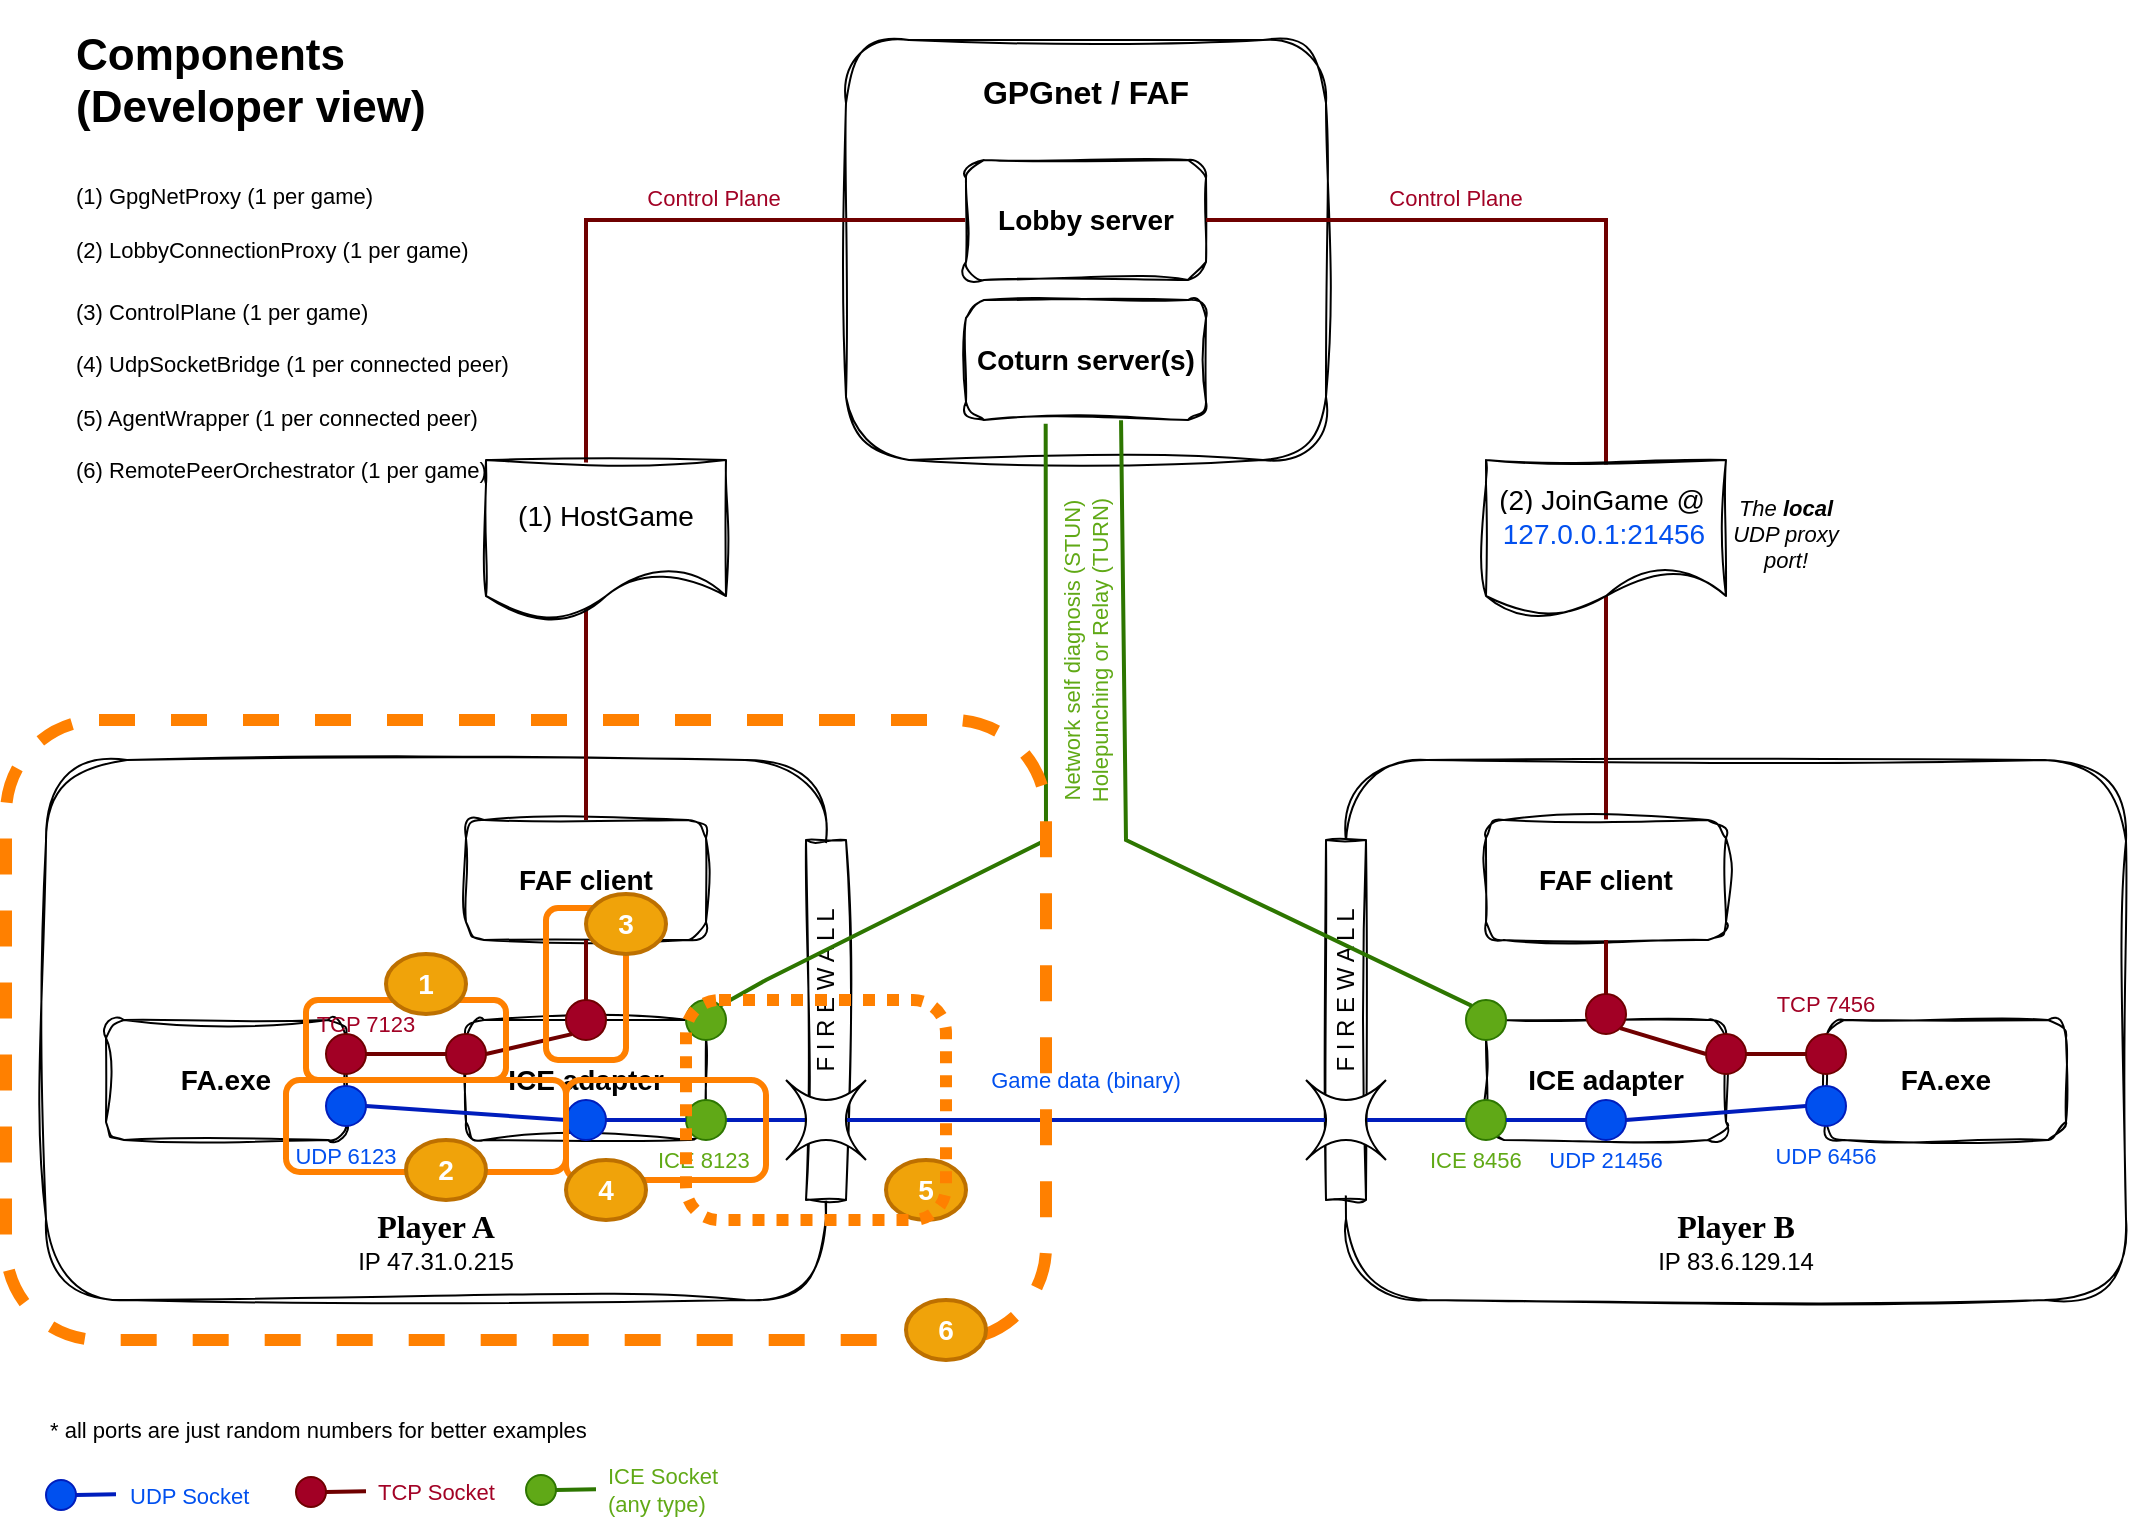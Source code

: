 <mxfile version="21.6.8" type="device">
  <diagram name="Page-1" id="42789a77-a242-8287-6e28-9cd8cfd52e62">
    <mxGraphModel dx="1528" dy="999" grid="1" gridSize="10" guides="1" tooltips="1" connect="1" arrows="1" fold="1" page="1" pageScale="1" pageWidth="1169" pageHeight="827" background="none" math="0" shadow="0">
      <root>
        <mxCell id="0" />
        <mxCell id="1" value="Base" style="" parent="0" />
        <mxCell id="a_HjmpshQ5I1XaltWmcj-38" value="&lt;font style=&quot;border-color: var(--border-color); font-family: Verdana; font-size: 16px;&quot;&gt;&lt;b style=&quot;border-color: var(--border-color);&quot;&gt;Player B&lt;br style=&quot;border-color: var(--border-color);&quot;&gt;&lt;/b&gt;&lt;/font&gt;IP 83.6.129.14" style="rounded=1;whiteSpace=wrap;html=1;glass=0;sketch=1;curveFitting=1;jiggle=2;verticalAlign=bottom;spacingTop=10;spacingBottom=10;" parent="1" vertex="1">
          <mxGeometry x="720" y="420" width="390" height="270" as="geometry" />
        </mxCell>
        <mxCell id="a_HjmpshQ5I1XaltWmcj-5" value="&lt;font style=&quot;border-color: var(--border-color); font-family: Verdana; font-size: 16px;&quot;&gt;&lt;b style=&quot;border-color: var(--border-color);&quot;&gt;Player A&lt;br style=&quot;border-color: var(--border-color);&quot;&gt;&lt;/b&gt;&lt;/font&gt;IP 47.31.0.215" style="rounded=1;whiteSpace=wrap;html=1;glass=0;sketch=1;curveFitting=1;jiggle=2;verticalAlign=bottom;spacingTop=10;spacingBottom=10;" parent="1" vertex="1">
          <mxGeometry x="70" y="420" width="390" height="270" as="geometry" />
        </mxCell>
        <mxCell id="a_HjmpshQ5I1XaltWmcj-4" value="FA.exe" style="rounded=1;whiteSpace=wrap;html=1;fontStyle=1;fontSize=14;sketch=1;curveFitting=1;jiggle=2;" parent="1" vertex="1">
          <mxGeometry x="100" y="550" width="120" height="60" as="geometry" />
        </mxCell>
        <mxCell id="a_HjmpshQ5I1XaltWmcj-18" value="" style="ellipse;whiteSpace=wrap;html=1;fillColor=#0050ef;fontColor=#ffffff;strokeColor=#001DBC;" parent="1" vertex="1">
          <mxGeometry x="210" y="583" width="20" height="20" as="geometry" />
        </mxCell>
        <mxCell id="a_HjmpshQ5I1XaltWmcj-37" value="" style="endArrow=none;startArrow=none;html=1;rounded=0;entryX=0;entryY=0.5;entryDx=0;entryDy=0;exitX=1;exitY=0.5;exitDx=0;exitDy=0;startFill=0;endFill=0;dashed=1;" parent="1" source="a_HjmpshQ5I1XaltWmcj-21" target="a_HjmpshQ5I1XaltWmcj-23" edge="1">
          <mxGeometry width="50" height="50" relative="1" as="geometry">
            <mxPoint x="240" y="603" as="sourcePoint" />
            <mxPoint x="340" y="610" as="targetPoint" />
          </mxGeometry>
        </mxCell>
        <mxCell id="a_HjmpshQ5I1XaltWmcj-43" value="FA.exe" style="rounded=1;whiteSpace=wrap;html=1;fontStyle=1;fontSize=14;sketch=1;curveFitting=1;jiggle=2;" parent="1" vertex="1">
          <mxGeometry x="960" y="550" width="120" height="60" as="geometry" />
        </mxCell>
        <mxCell id="a_HjmpshQ5I1XaltWmcj-46" value="" style="ellipse;whiteSpace=wrap;html=1;fillColor=#0050ef;fontColor=#ffffff;strokeColor=#001DBC;" parent="1" vertex="1">
          <mxGeometry x="950" y="583" width="20" height="20" as="geometry" />
        </mxCell>
        <mxCell id="a_HjmpshQ5I1XaltWmcj-61" value="" style="endArrow=none;startArrow=none;html=1;rounded=0;entryX=1;entryY=0.5;entryDx=0;entryDy=0;exitX=0;exitY=0.5;exitDx=0;exitDy=0;startFill=0;endFill=0;dashed=1;" parent="1" source="a_HjmpshQ5I1XaltWmcj-51" target="a_HjmpshQ5I1XaltWmcj-50" edge="1">
          <mxGeometry width="50" height="50" relative="1" as="geometry">
            <mxPoint x="870" y="610" as="sourcePoint" />
            <mxPoint x="960" y="603" as="targetPoint" />
          </mxGeometry>
        </mxCell>
        <mxCell id="o2nPI85ZSGAs_6RoOBJv-18" value="UDP 6123" style="text;html=1;strokeColor=none;fillColor=none;align=center;verticalAlign=middle;whiteSpace=wrap;rounded=0;fontSize=11;fontFamily=Helvetica;fontColor=#0250ef;" parent="1" vertex="1">
          <mxGeometry x="190" y="603" width="60" height="30" as="geometry" />
        </mxCell>
        <mxCell id="o2nPI85ZSGAs_6RoOBJv-19" value="UDP 6456" style="text;html=1;strokeColor=none;fillColor=none;align=center;verticalAlign=middle;whiteSpace=wrap;rounded=0;fontSize=11;fontFamily=Helvetica;fontColor=#0250ef;" parent="1" vertex="1">
          <mxGeometry x="930" y="603" width="60" height="30" as="geometry" />
        </mxCell>
        <mxCell id="o2nPI85ZSGAs_6RoOBJv-22" value="* all ports are just random numbers for better examples" style="text;html=1;strokeColor=none;fillColor=none;align=left;verticalAlign=middle;whiteSpace=wrap;rounded=0;fontSize=11;fontFamily=Helvetica;fontColor=default;" parent="1" vertex="1">
          <mxGeometry x="70" y="740" width="280" height="30" as="geometry" />
        </mxCell>
        <mxCell id="o2nPI85ZSGAs_6RoOBJv-38" value="UDP Socket" style="text;html=1;strokeColor=none;fillColor=none;align=left;verticalAlign=middle;whiteSpace=wrap;rounded=0;fontSize=11;fontFamily=Helvetica;fontColor=#0050EF;" parent="1" vertex="1">
          <mxGeometry x="110" y="772.5" width="70" height="30" as="geometry" />
        </mxCell>
        <mxCell id="o2nPI85ZSGAs_6RoOBJv-41" value="" style="endArrow=none;startArrow=none;html=1;rounded=0;startFill=0;endFill=0;exitX=1;exitY=0.5;exitDx=0;exitDy=0;fillColor=#0050ef;strokeColor=#001DBC;strokeWidth=2;" parent="1" edge="1">
          <mxGeometry width="50" height="50" relative="1" as="geometry">
            <mxPoint x="85" y="787.48" as="sourcePoint" />
            <mxPoint x="105" y="787.16" as="targetPoint" />
          </mxGeometry>
        </mxCell>
        <mxCell id="o2nPI85ZSGAs_6RoOBJv-37" value="" style="ellipse;whiteSpace=wrap;html=1;fillColor=#0050ef;fontColor=#ffffff;strokeColor=#001DBC;" parent="1" vertex="1">
          <mxGeometry x="70" y="780" width="15" height="15" as="geometry" />
        </mxCell>
        <mxCell id="o2nPI85ZSGAs_6RoOBJv-45" value="ICE Socket (any type)" style="text;html=1;strokeColor=none;fillColor=none;align=left;verticalAlign=middle;whiteSpace=wrap;rounded=0;fontSize=11;fontFamily=Helvetica;fontColor=#60a916;" parent="1" vertex="1">
          <mxGeometry x="349" y="770" width="66" height="30" as="geometry" />
        </mxCell>
        <mxCell id="o2nPI85ZSGAs_6RoOBJv-46" value="" style="endArrow=none;startArrow=none;html=1;rounded=0;startFill=0;endFill=0;exitX=1;exitY=0.5;exitDx=0;exitDy=0;fillColor=#60a917;strokeColor=#2D7600;strokeWidth=2;" parent="1" edge="1">
          <mxGeometry width="50" height="50" relative="1" as="geometry">
            <mxPoint x="325" y="784.98" as="sourcePoint" />
            <mxPoint x="345" y="784.66" as="targetPoint" />
          </mxGeometry>
        </mxCell>
        <mxCell id="o2nPI85ZSGAs_6RoOBJv-47" value="" style="ellipse;whiteSpace=wrap;html=1;fillColor=#60a917;fontColor=#ffffff;strokeColor=#2D7600;" parent="1" vertex="1">
          <mxGeometry x="310" y="777.5" width="15" height="15" as="geometry" />
        </mxCell>
        <mxCell id="o2nPI85ZSGAs_6RoOBJv-48" value="Game data (binary)" style="text;html=1;strokeColor=none;fillColor=none;align=center;verticalAlign=middle;whiteSpace=wrap;rounded=0;fontSize=11;fontFamily=Helvetica;fontColor=#0050EF;" parent="1" vertex="1">
          <mxGeometry x="460" y="565" width="260" height="30" as="geometry" />
        </mxCell>
        <mxCell id="o2nPI85ZSGAs_6RoOBJv-49" value="TCP 7123" style="text;html=1;strokeColor=none;fillColor=none;align=center;verticalAlign=middle;whiteSpace=wrap;rounded=0;fontSize=11;fontFamily=Helvetica;fontColor=#a20225;" parent="1" vertex="1">
          <mxGeometry x="200" y="537" width="60" height="30" as="geometry" />
        </mxCell>
        <mxCell id="o2nPI85ZSGAs_6RoOBJv-1" value="LAN play" style="locked=1;" parent="0" visible="0" />
        <mxCell id="o2nPI85ZSGAs_6RoOBJv-2" value="" style="endArrow=none;startArrow=none;html=1;rounded=0;startFill=0;endFill=0;exitX=1;exitY=0.5;exitDx=0;exitDy=0;entryX=0;entryY=0.5;entryDx=0;entryDy=0;fillColor=#0050ef;strokeColor=#001DBC;strokeWidth=2;" parent="o2nPI85ZSGAs_6RoOBJv-1" source="a_HjmpshQ5I1XaltWmcj-18" target="a_HjmpshQ5I1XaltWmcj-46" edge="1">
          <mxGeometry width="50" height="50" relative="1" as="geometry">
            <mxPoint x="600" y="400" as="sourcePoint" />
            <mxPoint x="650" y="350" as="targetPoint" />
          </mxGeometry>
        </mxCell>
        <mxCell id="o2nPI85ZSGAs_6RoOBJv-3" value="&lt;h1&gt;Playing in LAN&lt;/h1&gt;&lt;p style=&quot;font-size: 14px;&quot;&gt;&lt;font style=&quot;font-size: 14px;&quot;&gt;Each game communicates with every other game via UDP.&amp;nbsp;&lt;/font&gt;&lt;/p&gt;&lt;p style=&quot;font-size: 14px;&quot;&gt;&lt;font style=&quot;font-size: 14px;&quot;&gt;In LAN the host broadcasts the game and other people can see it.&amp;nbsp;&lt;/font&gt;&lt;/p&gt;&lt;p style=&quot;font-size: 14px;&quot;&gt;&lt;font style=&quot;font-size: 14px;&quot;&gt;(Over internet you&#39;d need to forward the UDP and enter the hosts IP-address to join.)&lt;/font&gt;&lt;/p&gt;" style="text;html=1;strokeColor=none;fillColor=none;spacing=5;spacingTop=-20;whiteSpace=wrap;overflow=hidden;rounded=0;fontSize=11;fontFamily=Helvetica;fontColor=default;" parent="o2nPI85ZSGAs_6RoOBJv-1" vertex="1">
          <mxGeometry x="80" y="50" width="230" height="225" as="geometry" />
        </mxCell>
        <mxCell id="a_HjmpshQ5I1XaltWmcj-63" value="BaseGPGnet" style="locked=1;" parent="0" />
        <mxCell id="a_HjmpshQ5I1XaltWmcj-6" value="GPGnet / FAF" style="rounded=1;whiteSpace=wrap;html=1;glass=0;sketch=1;curveFitting=1;jiggle=2;verticalAlign=top;spacingTop=10;spacingBottom=10;fontStyle=1;fontSize=16;" parent="a_HjmpshQ5I1XaltWmcj-63" vertex="1">
          <mxGeometry x="470" y="60" width="240" height="210" as="geometry" />
        </mxCell>
        <mxCell id="a_HjmpshQ5I1XaltWmcj-2" value="FAF client" style="rounded=1;whiteSpace=wrap;html=1;fontStyle=1;fontSize=14;sketch=1;curveFitting=1;jiggle=2;" parent="a_HjmpshQ5I1XaltWmcj-63" vertex="1">
          <mxGeometry x="280" y="450" width="120" height="60" as="geometry" />
        </mxCell>
        <mxCell id="a_HjmpshQ5I1XaltWmcj-34" value="" style="endArrow=none;startArrow=none;html=1;rounded=0;exitX=0.5;exitY=0;exitDx=0;exitDy=0;entryX=0;entryY=0.5;entryDx=0;entryDy=0;startFill=0;endFill=0;fillColor=#a20025;strokeColor=#6F0000;strokeWidth=2;" parent="a_HjmpshQ5I1XaltWmcj-63" source="a_HjmpshQ5I1XaltWmcj-2" target="a_HjmpshQ5I1XaltWmcj-27" edge="1">
          <mxGeometry width="50" height="50" relative="1" as="geometry">
            <mxPoint x="420" y="560" as="sourcePoint" />
            <mxPoint x="539" y="240" as="targetPoint" />
            <Array as="points">
              <mxPoint x="340" y="150" />
            </Array>
          </mxGeometry>
        </mxCell>
        <mxCell id="a_HjmpshQ5I1XaltWmcj-27" value="Lobby server" style="rounded=1;whiteSpace=wrap;html=1;fontStyle=1;fontSize=14;sketch=1;curveFitting=1;jiggle=2;" parent="a_HjmpshQ5I1XaltWmcj-63" vertex="1">
          <mxGeometry x="530" y="120" width="120" height="60" as="geometry" />
        </mxCell>
        <mxCell id="a_HjmpshQ5I1XaltWmcj-53" value="" style="endArrow=none;startArrow=none;html=1;rounded=0;exitX=0.5;exitY=0;exitDx=0;exitDy=0;entryX=1;entryY=0.5;entryDx=0;entryDy=0;startFill=0;endFill=0;fillColor=#a20025;strokeColor=#6F0000;strokeWidth=2;" parent="a_HjmpshQ5I1XaltWmcj-63" source="a_HjmpshQ5I1XaltWmcj-41" target="a_HjmpshQ5I1XaltWmcj-27" edge="1">
          <mxGeometry width="50" height="50" relative="1" as="geometry">
            <mxPoint x="350" y="460" as="sourcePoint" />
            <mxPoint x="540" y="160" as="targetPoint" />
            <Array as="points">
              <mxPoint x="850" y="150" />
            </Array>
          </mxGeometry>
        </mxCell>
        <mxCell id="a_HjmpshQ5I1XaltWmcj-17" value="" style="ellipse;whiteSpace=wrap;html=1;fillColor=#a20025;strokeColor=#6F0000;fontColor=#ffffff;" parent="a_HjmpshQ5I1XaltWmcj-63" vertex="1">
          <mxGeometry x="210" y="557" width="20" height="20" as="geometry" />
        </mxCell>
        <mxCell id="a_HjmpshQ5I1XaltWmcj-44" value="" style="ellipse;whiteSpace=wrap;html=1;fillColor=#a20025;strokeColor=#6F0000;fontColor=#ffffff;" parent="a_HjmpshQ5I1XaltWmcj-63" vertex="1">
          <mxGeometry x="950" y="557" width="20" height="20" as="geometry" />
        </mxCell>
        <mxCell id="a_HjmpshQ5I1XaltWmcj-41" value="FAF client" style="rounded=1;whiteSpace=wrap;html=1;fontStyle=1;fontSize=14;sketch=1;curveFitting=1;jiggle=2;" parent="a_HjmpshQ5I1XaltWmcj-63" vertex="1">
          <mxGeometry x="790" y="450" width="120" height="60" as="geometry" />
        </mxCell>
        <mxCell id="o2nPI85ZSGAs_6RoOBJv-20" value="Control Plane" style="text;html=1;strokeColor=none;fillColor=none;align=center;verticalAlign=middle;whiteSpace=wrap;rounded=0;fontSize=11;fontFamily=Helvetica;fontColor=#a20225;" parent="a_HjmpshQ5I1XaltWmcj-63" vertex="1">
          <mxGeometry x="740" y="124" width="70" height="30" as="geometry" />
        </mxCell>
        <mxCell id="o2nPI85ZSGAs_6RoOBJv-21" value="TCP 7456" style="text;html=1;strokeColor=none;fillColor=none;align=center;verticalAlign=middle;whiteSpace=wrap;rounded=0;fontSize=11;fontFamily=Helvetica;fontColor=#a20225;" parent="a_HjmpshQ5I1XaltWmcj-63" vertex="1">
          <mxGeometry x="930" y="527" width="60" height="30" as="geometry" />
        </mxCell>
        <mxCell id="o2nPI85ZSGAs_6RoOBJv-42" value="TCP Socket" style="text;html=1;strokeColor=none;fillColor=none;align=left;verticalAlign=middle;whiteSpace=wrap;rounded=0;fontSize=11;fontFamily=Helvetica;fontColor=#a20225;" parent="a_HjmpshQ5I1XaltWmcj-63" vertex="1">
          <mxGeometry x="234" y="771" width="66" height="30" as="geometry" />
        </mxCell>
        <mxCell id="o2nPI85ZSGAs_6RoOBJv-43" value="" style="endArrow=none;startArrow=none;html=1;rounded=0;startFill=0;endFill=0;exitX=1;exitY=0.5;exitDx=0;exitDy=0;fillColor=#a20025;strokeColor=#6F0000;strokeWidth=2;" parent="a_HjmpshQ5I1XaltWmcj-63" edge="1">
          <mxGeometry width="50" height="50" relative="1" as="geometry">
            <mxPoint x="210" y="785.98" as="sourcePoint" />
            <mxPoint x="230" y="785.66" as="targetPoint" />
          </mxGeometry>
        </mxCell>
        <mxCell id="o2nPI85ZSGAs_6RoOBJv-44" value="" style="ellipse;whiteSpace=wrap;html=1;fillColor=#a20025;fontColor=#ffffff;strokeColor=#6F0000;" parent="a_HjmpshQ5I1XaltWmcj-63" vertex="1">
          <mxGeometry x="195" y="778.5" width="15" height="15" as="geometry" />
        </mxCell>
        <mxCell id="o2nPI85ZSGAs_6RoOBJv-53" value="Control Plane" style="text;html=1;strokeColor=none;fillColor=none;align=center;verticalAlign=middle;whiteSpace=wrap;rounded=0;fontSize=11;fontFamily=Helvetica;fontColor=#a20225;" parent="a_HjmpshQ5I1XaltWmcj-63" vertex="1">
          <mxGeometry x="369" y="124" width="70" height="30" as="geometry" />
        </mxCell>
        <mxCell id="o2nPI85ZSGAs_6RoOBJv-4" value="GPGnet Play" style="locked=1;" parent="0" visible="0" />
        <mxCell id="o2nPI85ZSGAs_6RoOBJv-5" value="&lt;h1&gt;GPGnet if there weren&#39;t firewalls&lt;/h1&gt;&lt;p style=&quot;font-size: 14px;&quot;&gt;The FAF clients exchange their opened games with the lobby server.&amp;nbsp;&lt;/p&gt;&lt;p style=&quot;font-size: 14px;&quot;&gt;The lobby server than hands out information, where to join and - for matchmaker games - who has to open a game as host.&lt;/p&gt;" style="text;html=1;strokeColor=none;fillColor=none;spacing=5;spacingTop=-20;whiteSpace=wrap;overflow=hidden;rounded=0;fontSize=11;fontFamily=Helvetica;fontColor=default;" parent="o2nPI85ZSGAs_6RoOBJv-4" vertex="1">
          <mxGeometry x="80" y="50" width="230" height="225" as="geometry" />
        </mxCell>
        <mxCell id="o2nPI85ZSGAs_6RoOBJv-7" value="" style="endArrow=none;startArrow=none;html=1;rounded=0;startFill=0;endFill=0;exitX=1;exitY=0.5;exitDx=0;exitDy=0;entryX=0;entryY=0.5;entryDx=0;entryDy=0;fillColor=#0050ef;strokeColor=#001DBC;strokeWidth=2;" parent="o2nPI85ZSGAs_6RoOBJv-4" source="a_HjmpshQ5I1XaltWmcj-18" target="a_HjmpshQ5I1XaltWmcj-46" edge="1">
          <mxGeometry width="50" height="50" relative="1" as="geometry">
            <mxPoint x="250" y="613" as="sourcePoint" />
            <mxPoint x="970" y="613" as="targetPoint" />
          </mxGeometry>
        </mxCell>
        <mxCell id="o2nPI85ZSGAs_6RoOBJv-10" value="" style="endArrow=none;html=1;rounded=0;labelBackgroundColor=default;strokeColor=#6F0000;fontFamily=Helvetica;fontSize=11;fontColor=default;shape=connector;entryX=0.5;entryY=1;entryDx=0;entryDy=0;exitX=1;exitY=0;exitDx=0;exitDy=0;fillColor=#a20025;strokeWidth=2;" parent="o2nPI85ZSGAs_6RoOBJv-4" source="a_HjmpshQ5I1XaltWmcj-17" target="a_HjmpshQ5I1XaltWmcj-2" edge="1">
          <mxGeometry width="50" height="50" relative="1" as="geometry">
            <mxPoint x="580" y="410" as="sourcePoint" />
            <mxPoint x="630" y="360" as="targetPoint" />
          </mxGeometry>
        </mxCell>
        <mxCell id="o2nPI85ZSGAs_6RoOBJv-11" value="" style="endArrow=none;html=1;rounded=0;labelBackgroundColor=default;strokeColor=#6F0000;fontFamily=Helvetica;fontSize=11;fontColor=default;shape=connector;exitX=0;exitY=0;exitDx=0;exitDy=0;fillColor=#a20025;strokeWidth=2;entryX=0.5;entryY=1;entryDx=0;entryDy=0;" parent="o2nPI85ZSGAs_6RoOBJv-4" source="a_HjmpshQ5I1XaltWmcj-44" target="a_HjmpshQ5I1XaltWmcj-41" edge="1">
          <mxGeometry width="50" height="50" relative="1" as="geometry">
            <mxPoint x="237" y="570" as="sourcePoint" />
            <mxPoint x="350" y="520" as="targetPoint" />
          </mxGeometry>
        </mxCell>
        <mxCell id="o2nPI85ZSGAs_6RoOBJv-13" value="(1) HostGame" style="shape=document;whiteSpace=wrap;html=1;boundedLbl=1;fontFamily=Helvetica;fontSize=14;fontColor=default;sketch=1;curveFitting=1;jiggle=2;" parent="o2nPI85ZSGAs_6RoOBJv-4" vertex="1">
          <mxGeometry x="290" y="270" width="120" height="80" as="geometry" />
        </mxCell>
        <mxCell id="o2nPI85ZSGAs_6RoOBJv-14" value="(2) JoinGame @&lt;br&gt;&amp;nbsp;&amp;nbsp;" style="shape=document;whiteSpace=wrap;html=1;boundedLbl=1;fontFamily=Helvetica;fontSize=14;fontColor=default;sketch=1;curveFitting=1;jiggle=2;" parent="o2nPI85ZSGAs_6RoOBJv-4" vertex="1">
          <mxGeometry x="790" y="270" width="120" height="80" as="geometry" />
        </mxCell>
        <mxCell id="o2nPI85ZSGAs_6RoOBJv-61" value="47.31.0.215:6123" style="text;html=1;align=center;verticalAlign=middle;whiteSpace=wrap;rounded=0;fontSize=14;fontFamily=Helvetica;fillColor=#FFFFFF;fontColor=#0250ef;strokeColor=none;spacing=0;" parent="o2nPI85ZSGAs_6RoOBJv-4" vertex="1">
          <mxGeometry x="799" y="300" width="102" height="20" as="geometry" />
        </mxCell>
        <mxCell id="o2nPI85ZSGAs_6RoOBJv-63" value="The &lt;b&gt;remote&lt;/b&gt;&lt;br&gt;UDP port!" style="text;html=1;strokeColor=none;fillColor=none;align=center;verticalAlign=middle;whiteSpace=wrap;rounded=0;fontSize=11;fontFamily=Helvetica;fontColor=default;fontStyle=2" parent="o2nPI85ZSGAs_6RoOBJv-4" vertex="1">
          <mxGeometry x="910" y="295" width="70" height="30" as="geometry" />
        </mxCell>
        <mxCell id="a_HjmpshQ5I1XaltWmcj-64" value="Firewall" style="locked=1;" parent="0" />
        <mxCell id="a_HjmpshQ5I1XaltWmcj-39" value="F I R E W A L L" style="rounded=0;whiteSpace=wrap;html=1;sketch=1;curveFitting=1;jiggle=2;rotation=-90;spacingLeft=30;" parent="a_HjmpshQ5I1XaltWmcj-64" vertex="1">
          <mxGeometry x="630" y="540" width="180" height="20" as="geometry" />
        </mxCell>
        <mxCell id="a_HjmpshQ5I1XaltWmcj-22" value="F I R E W A L L" style="rounded=0;whiteSpace=wrap;html=1;sketch=1;curveFitting=1;jiggle=2;rotation=-90;spacingLeft=30;" parent="a_HjmpshQ5I1XaltWmcj-64" vertex="1">
          <mxGeometry x="370" y="540" width="180" height="20" as="geometry" />
        </mxCell>
        <mxCell id="o2nPI85ZSGAs_6RoOBJv-25" value="Firewall-Breakage" style="locked=1;" parent="0" visible="0" />
        <mxCell id="o2nPI85ZSGAs_6RoOBJv-26" value="" style="verticalLabelPosition=bottom;verticalAlign=top;html=1;shape=mxgraph.basic.flash;fontFamily=Helvetica;fontSize=11;fillColor=#ffcd28;strokeColor=#d79b00;gradientColor=#ffa500;" parent="o2nPI85ZSGAs_6RoOBJv-25" vertex="1">
          <mxGeometry x="560" y="530" width="80" height="130" as="geometry" />
        </mxCell>
        <mxCell id="o2nPI85ZSGAs_6RoOBJv-27" value="&lt;div style=&quot;text-align: left; font-size: 14px;&quot;&gt;&lt;span style=&quot;background-color: initial; font-size: 14px;&quot;&gt;Firewalls, Routers, ISPs break things, e.g. due to:&lt;/span&gt;&lt;/div&gt;&lt;div style=&quot;text-align: left; font-size: 14px;&quot;&gt;&lt;span style=&quot;background-color: initial; font-size: 14px;&quot;&gt;* IP-address masking&lt;/span&gt;&lt;/div&gt;&lt;div style=&quot;text-align: left; font-size: 14px;&quot;&gt;&lt;span style=&quot;background-color: initial; font-size: 14px;&quot;&gt;* ISP level NAT-ing (multiple users with same IP), killing manual port forwarding&lt;/span&gt;&lt;/div&gt;&lt;div style=&quot;text-align: left; font-size: 14px;&quot;&gt;&lt;span style=&quot;background-color: initial; font-size: 14px;&quot;&gt;* Port forwarding forbidden&lt;/span&gt;&lt;/div&gt;" style="text;html=1;strokeColor=#b85450;fillColor=#f8cecc;align=center;verticalAlign=middle;whiteSpace=wrap;rounded=0;fontSize=14;fontFamily=Helvetica;gradientColor=#ea6b66;spacingTop=2;spacingBottom=2;spacingLeft=6;spacing=2;fontStyle=0" parent="o2nPI85ZSGAs_6RoOBJv-25" vertex="1">
          <mxGeometry x="490" y="380" width="210" height="125" as="geometry" />
        </mxCell>
        <mxCell id="a_HjmpshQ5I1XaltWmcj-65" value="Base ICE" style="" parent="0" />
        <mxCell id="a_HjmpshQ5I1XaltWmcj-42" value="ICE adapter" style="rounded=1;whiteSpace=wrap;html=1;fontStyle=1;fontSize=14;sketch=1;curveFitting=1;jiggle=2;" parent="a_HjmpshQ5I1XaltWmcj-65" vertex="1">
          <mxGeometry x="790" y="550" width="120" height="60" as="geometry" />
        </mxCell>
        <mxCell id="a_HjmpshQ5I1XaltWmcj-3" value="ICE adapter" style="rounded=1;whiteSpace=wrap;html=1;fontStyle=1;fontSize=14;sketch=1;curveFitting=1;jiggle=2;" parent="a_HjmpshQ5I1XaltWmcj-65" vertex="1">
          <mxGeometry x="280" y="550" width="120" height="60" as="geometry" />
        </mxCell>
        <mxCell id="a_HjmpshQ5I1XaltWmcj-28" value="Coturn server(s)" style="rounded=1;whiteSpace=wrap;html=1;fontStyle=1;fontSize=14;sketch=1;curveFitting=1;jiggle=2;" parent="a_HjmpshQ5I1XaltWmcj-65" vertex="1">
          <mxGeometry x="530" y="190" width="120" height="60" as="geometry" />
        </mxCell>
        <mxCell id="a_HjmpshQ5I1XaltWmcj-54" value="" style="endArrow=none;startArrow=none;html=1;rounded=0;exitX=0;exitY=0;exitDx=0;exitDy=0;entryX=0.646;entryY=1.002;entryDx=0;entryDy=0;startFill=0;endFill=0;entryPerimeter=0;fillColor=#60a917;strokeColor=#2D7600;strokeWidth=2;" parent="a_HjmpshQ5I1XaltWmcj-65" source="a_HjmpshQ5I1XaltWmcj-49" target="a_HjmpshQ5I1XaltWmcj-28" edge="1">
          <mxGeometry width="50" height="50" relative="1" as="geometry">
            <mxPoint x="740" y="540" as="sourcePoint" />
            <mxPoint x="860" y="219" as="targetPoint" />
            <Array as="points">
              <mxPoint x="610" y="460" />
            </Array>
          </mxGeometry>
        </mxCell>
        <mxCell id="a_HjmpshQ5I1XaltWmcj-33" value="" style="endArrow=none;startArrow=none;html=1;rounded=0;exitX=1;exitY=0;exitDx=0;exitDy=0;entryX=0.332;entryY=1.031;entryDx=0;entryDy=0;entryPerimeter=0;startFill=0;endFill=0;fillColor=#60a917;strokeColor=#2D7600;strokeWidth=2;" parent="a_HjmpshQ5I1XaltWmcj-65" source="a_HjmpshQ5I1XaltWmcj-26" target="a_HjmpshQ5I1XaltWmcj-28" edge="1">
          <mxGeometry width="50" height="50" relative="1" as="geometry">
            <mxPoint x="460" y="470" as="sourcePoint" />
            <mxPoint x="510" y="420" as="targetPoint" />
            <Array as="points">
              <mxPoint x="430" y="530" />
              <mxPoint x="570" y="460" />
            </Array>
          </mxGeometry>
        </mxCell>
        <mxCell id="a_HjmpshQ5I1XaltWmcj-62" value="" style="endArrow=none;startArrow=none;html=1;rounded=0;entryX=1;entryY=0.5;entryDx=0;entryDy=0;exitX=0;exitY=0.5;exitDx=0;exitDy=0;startFill=0;endFill=0;fillColor=#0050ef;strokeColor=#001DBC;strokeWidth=2;" parent="a_HjmpshQ5I1XaltWmcj-65" source="a_HjmpshQ5I1XaltWmcj-50" target="a_HjmpshQ5I1XaltWmcj-23" edge="1">
          <mxGeometry width="50" height="50" relative="1" as="geometry">
            <mxPoint x="850" y="610" as="sourcePoint" />
            <mxPoint x="810" y="610" as="targetPoint" />
          </mxGeometry>
        </mxCell>
        <mxCell id="a_HjmpshQ5I1XaltWmcj-24" value="" style="shape=switch;whiteSpace=wrap;html=1;" parent="a_HjmpshQ5I1XaltWmcj-65" vertex="1">
          <mxGeometry x="440" y="580" width="40" height="40" as="geometry" />
        </mxCell>
        <mxCell id="a_HjmpshQ5I1XaltWmcj-40" value="" style="shape=switch;whiteSpace=wrap;html=1;" parent="a_HjmpshQ5I1XaltWmcj-65" vertex="1">
          <mxGeometry x="700" y="580" width="40" height="40" as="geometry" />
        </mxCell>
        <mxCell id="a_HjmpshQ5I1XaltWmcj-21" value="" style="ellipse;whiteSpace=wrap;html=1;fillColor=#0050ef;fontColor=#ffffff;strokeColor=#001DBC;" parent="a_HjmpshQ5I1XaltWmcj-65" vertex="1">
          <mxGeometry x="330" y="590" width="20" height="20" as="geometry" />
        </mxCell>
        <mxCell id="a_HjmpshQ5I1XaltWmcj-48" value="" style="endArrow=none;startArrow=none;html=1;rounded=0;entryX=0;entryY=0.5;entryDx=0;entryDy=0;exitX=1;exitY=0.5;exitDx=0;exitDy=0;startFill=0;endFill=0;strokeWidth=2;fillColor=#0050ef;strokeColor=#001DBC;" parent="a_HjmpshQ5I1XaltWmcj-65" source="a_HjmpshQ5I1XaltWmcj-18" target="a_HjmpshQ5I1XaltWmcj-21" edge="1">
          <mxGeometry width="50" height="50" relative="1" as="geometry">
            <mxPoint x="240" y="577" as="sourcePoint" />
            <mxPoint x="280" y="577" as="targetPoint" />
          </mxGeometry>
        </mxCell>
        <mxCell id="a_HjmpshQ5I1XaltWmcj-19" value="" style="ellipse;whiteSpace=wrap;html=1;fillColor=#a20025;fontColor=#ffffff;strokeColor=#6F0000;" parent="a_HjmpshQ5I1XaltWmcj-65" vertex="1">
          <mxGeometry x="330" y="540" width="20" height="20" as="geometry" />
        </mxCell>
        <mxCell id="a_HjmpshQ5I1XaltWmcj-31" value="" style="endArrow=none;startArrow=none;html=1;rounded=0;entryX=0;entryY=1;entryDx=0;entryDy=0;exitX=1;exitY=0.5;exitDx=0;exitDy=0;startFill=0;endFill=0;strokeWidth=2;fillColor=#a20025;strokeColor=#6F0000;" parent="a_HjmpshQ5I1XaltWmcj-65" source="a_HjmpshQ5I1XaltWmcj-20" target="a_HjmpshQ5I1XaltWmcj-19" edge="1">
          <mxGeometry width="50" height="50" relative="1" as="geometry">
            <mxPoint x="240" y="577" as="sourcePoint" />
            <mxPoint x="280" y="577" as="targetPoint" />
          </mxGeometry>
        </mxCell>
        <mxCell id="a_HjmpshQ5I1XaltWmcj-20" value="" style="ellipse;whiteSpace=wrap;html=1;fillColor=#a20025;fontColor=#ffffff;strokeColor=#6F0000;" parent="a_HjmpshQ5I1XaltWmcj-65" vertex="1">
          <mxGeometry x="270" y="557" width="20" height="20" as="geometry" />
        </mxCell>
        <mxCell id="a_HjmpshQ5I1XaltWmcj-30" value="" style="endArrow=none;startArrow=none;html=1;rounded=0;entryX=0;entryY=0.5;entryDx=0;entryDy=0;exitX=1;exitY=0.5;exitDx=0;exitDy=0;startFill=0;endFill=0;strokeWidth=2;fillColor=#a20025;strokeColor=#6F0000;" parent="a_HjmpshQ5I1XaltWmcj-65" source="a_HjmpshQ5I1XaltWmcj-17" target="a_HjmpshQ5I1XaltWmcj-20" edge="1">
          <mxGeometry width="50" height="50" relative="1" as="geometry">
            <mxPoint x="190" y="630" as="sourcePoint" />
            <mxPoint x="240" y="580" as="targetPoint" />
          </mxGeometry>
        </mxCell>
        <mxCell id="a_HjmpshQ5I1XaltWmcj-55" value="" style="endArrow=none;startArrow=none;html=1;rounded=0;entryX=0.5;entryY=1;entryDx=0;entryDy=0;exitX=0.5;exitY=0;exitDx=0;exitDy=0;startFill=0;endFill=0;strokeWidth=2;fillColor=#a20025;strokeColor=#6F0000;" parent="a_HjmpshQ5I1XaltWmcj-65" source="a_HjmpshQ5I1XaltWmcj-19" target="a_HjmpshQ5I1XaltWmcj-2" edge="1">
          <mxGeometry width="50" height="50" relative="1" as="geometry">
            <mxPoint x="297" y="570" as="sourcePoint" />
            <mxPoint x="340" y="560" as="targetPoint" />
          </mxGeometry>
        </mxCell>
        <mxCell id="a_HjmpshQ5I1XaltWmcj-52" value="" style="ellipse;whiteSpace=wrap;html=1;fillColor=#a20025;fontColor=#ffffff;strokeColor=#6F0000;" parent="a_HjmpshQ5I1XaltWmcj-65" vertex="1">
          <mxGeometry x="840" y="537" width="20" height="20" as="geometry" />
        </mxCell>
        <mxCell id="a_HjmpshQ5I1XaltWmcj-51" value="" style="ellipse;whiteSpace=wrap;html=1;fillColor=#0050ef;fontColor=#ffffff;strokeColor=#001DBC;" parent="a_HjmpshQ5I1XaltWmcj-65" vertex="1">
          <mxGeometry x="840" y="590" width="20" height="20" as="geometry" />
        </mxCell>
        <mxCell id="a_HjmpshQ5I1XaltWmcj-60" value="" style="endArrow=none;startArrow=none;html=1;rounded=0;entryX=0;entryY=0.5;entryDx=0;entryDy=0;exitX=1;exitY=0.5;exitDx=0;exitDy=0;startFill=0;endFill=0;strokeWidth=2;fillColor=#0050ef;strokeColor=#001DBC;" parent="a_HjmpshQ5I1XaltWmcj-65" source="a_HjmpshQ5I1XaltWmcj-51" target="a_HjmpshQ5I1XaltWmcj-46" edge="1">
          <mxGeometry width="50" height="50" relative="1" as="geometry">
            <mxPoint x="930" y="577" as="sourcePoint" />
            <mxPoint x="960" y="577" as="targetPoint" />
          </mxGeometry>
        </mxCell>
        <mxCell id="a_HjmpshQ5I1XaltWmcj-58" value="" style="ellipse;whiteSpace=wrap;html=1;fillColor=#a20025;fontColor=#ffffff;strokeColor=#6F0000;" parent="a_HjmpshQ5I1XaltWmcj-65" vertex="1">
          <mxGeometry x="900" y="557" width="20" height="20" as="geometry" />
        </mxCell>
        <mxCell id="a_HjmpshQ5I1XaltWmcj-56" value="" style="endArrow=none;startArrow=none;html=1;rounded=0;entryX=0.5;entryY=1;entryDx=0;entryDy=0;exitX=0.5;exitY=0;exitDx=0;exitDy=0;startFill=0;endFill=0;strokeWidth=2;fillColor=#a20025;strokeColor=#6F0000;" parent="a_HjmpshQ5I1XaltWmcj-65" source="a_HjmpshQ5I1XaltWmcj-52" target="a_HjmpshQ5I1XaltWmcj-41" edge="1">
          <mxGeometry width="50" height="50" relative="1" as="geometry">
            <mxPoint x="350" y="550" as="sourcePoint" />
            <mxPoint x="350" y="520" as="targetPoint" />
          </mxGeometry>
        </mxCell>
        <mxCell id="a_HjmpshQ5I1XaltWmcj-59" value="" style="endArrow=none;startArrow=none;html=1;rounded=0;entryX=0;entryY=0.5;entryDx=0;entryDy=0;exitX=1;exitY=0.5;exitDx=0;exitDy=0;startFill=0;endFill=0;strokeWidth=2;fillColor=#a20025;strokeColor=#6F0000;" parent="a_HjmpshQ5I1XaltWmcj-65" source="a_HjmpshQ5I1XaltWmcj-58" target="a_HjmpshQ5I1XaltWmcj-44" edge="1">
          <mxGeometry width="50" height="50" relative="1" as="geometry">
            <mxPoint x="860" y="547" as="sourcePoint" />
            <mxPoint x="860" y="520" as="targetPoint" />
          </mxGeometry>
        </mxCell>
        <mxCell id="a_HjmpshQ5I1XaltWmcj-49" value="" style="ellipse;whiteSpace=wrap;html=1;fillColor=#60a917;fontColor=#ffffff;strokeColor=#2D7600;" parent="a_HjmpshQ5I1XaltWmcj-65" vertex="1">
          <mxGeometry x="780" y="540" width="20" height="20" as="geometry" />
        </mxCell>
        <mxCell id="a_HjmpshQ5I1XaltWmcj-50" value="" style="ellipse;whiteSpace=wrap;html=1;fillColor=#60a917;fontColor=#ffffff;strokeColor=#2D7600;" parent="a_HjmpshQ5I1XaltWmcj-65" vertex="1">
          <mxGeometry x="780" y="590" width="20" height="20" as="geometry" />
        </mxCell>
        <mxCell id="a_HjmpshQ5I1XaltWmcj-23" value="" style="ellipse;whiteSpace=wrap;html=1;fillColor=#60a917;fontColor=#ffffff;strokeColor=#2D7600;" parent="a_HjmpshQ5I1XaltWmcj-65" vertex="1">
          <mxGeometry x="390" y="590" width="20" height="20" as="geometry" />
        </mxCell>
        <mxCell id="a_HjmpshQ5I1XaltWmcj-26" value="" style="ellipse;whiteSpace=wrap;html=1;fillColor=#60a917;fontColor=#ffffff;strokeColor=#2D7600;" parent="a_HjmpshQ5I1XaltWmcj-65" vertex="1">
          <mxGeometry x="390" y="540" width="20" height="20" as="geometry" />
        </mxCell>
        <mxCell id="o2nPI85ZSGAs_6RoOBJv-29" value="(1) HostGame" style="shape=document;whiteSpace=wrap;html=1;boundedLbl=1;fontFamily=Helvetica;fontSize=14;fontColor=default;sketch=1;curveFitting=1;jiggle=2;" parent="a_HjmpshQ5I1XaltWmcj-65" vertex="1">
          <mxGeometry x="290" y="270" width="120" height="80" as="geometry" />
        </mxCell>
        <mxCell id="o2nPI85ZSGAs_6RoOBJv-30" value="(2) JoinGame @&amp;nbsp;&lt;br&gt;&amp;nbsp; &amp;nbsp;" style="shape=document;whiteSpace=wrap;html=1;boundedLbl=1;fontFamily=Helvetica;fontSize=14;fontColor=default;sketch=1;curveFitting=1;jiggle=2;" parent="a_HjmpshQ5I1XaltWmcj-65" vertex="1">
          <mxGeometry x="790" y="270" width="120" height="80" as="geometry" />
        </mxCell>
        <mxCell id="o2nPI85ZSGAs_6RoOBJv-32" value="" style="endArrow=none;startArrow=none;html=1;rounded=0;entryX=0;entryY=0.5;entryDx=0;entryDy=0;exitX=1;exitY=1;exitDx=0;exitDy=0;startFill=0;endFill=0;strokeWidth=2;fillColor=#a20025;strokeColor=#6F0000;" parent="a_HjmpshQ5I1XaltWmcj-65" source="a_HjmpshQ5I1XaltWmcj-52" target="a_HjmpshQ5I1XaltWmcj-58" edge="1">
          <mxGeometry width="50" height="50" relative="1" as="geometry">
            <mxPoint x="860" y="547" as="sourcePoint" />
            <mxPoint x="860" y="520" as="targetPoint" />
          </mxGeometry>
        </mxCell>
        <mxCell id="o2nPI85ZSGAs_6RoOBJv-33" value="" style="endArrow=none;startArrow=none;html=1;rounded=0;entryX=0;entryY=0.5;entryDx=0;entryDy=0;startFill=0;endFill=0;strokeWidth=2;fillColor=#0050ef;strokeColor=#001DBC;" parent="a_HjmpshQ5I1XaltWmcj-65" target="a_HjmpshQ5I1XaltWmcj-23" edge="1">
          <mxGeometry width="50" height="50" relative="1" as="geometry">
            <mxPoint x="350" y="600" as="sourcePoint" />
            <mxPoint x="340" y="610" as="targetPoint" />
          </mxGeometry>
        </mxCell>
        <mxCell id="o2nPI85ZSGAs_6RoOBJv-34" value="" style="endArrow=none;startArrow=none;html=1;rounded=0;entryX=0;entryY=0.5;entryDx=0;entryDy=0;startFill=0;endFill=0;strokeWidth=2;fillColor=#0050ef;strokeColor=#001DBC;" parent="a_HjmpshQ5I1XaltWmcj-65" target="a_HjmpshQ5I1XaltWmcj-51" edge="1">
          <mxGeometry width="50" height="50" relative="1" as="geometry">
            <mxPoint x="800" y="600" as="sourcePoint" />
            <mxPoint x="400" y="610" as="targetPoint" />
          </mxGeometry>
        </mxCell>
        <mxCell id="o2nPI85ZSGAs_6RoOBJv-55" value="Network self diagnosis&amp;nbsp;(STUN)&lt;br&gt;Holepunching or Relay (TURN)" style="text;html=1;strokeColor=none;fillColor=none;align=center;verticalAlign=middle;whiteSpace=wrap;rounded=0;fontSize=11;fontFamily=Helvetica;fontColor=#60a916;rotation=-90;" parent="a_HjmpshQ5I1XaltWmcj-65" vertex="1">
          <mxGeometry x="459.25" y="350" width="261.5" height="30" as="geometry" />
        </mxCell>
        <mxCell id="o2nPI85ZSGAs_6RoOBJv-56" value="ICE 8123" style="text;html=1;strokeColor=none;fillColor=none;align=left;verticalAlign=middle;whiteSpace=wrap;rounded=0;fontSize=11;fontFamily=Helvetica;fontColor=#60a916;" parent="a_HjmpshQ5I1XaltWmcj-65" vertex="1">
          <mxGeometry x="374" y="610" width="66" height="20" as="geometry" />
        </mxCell>
        <mxCell id="o2nPI85ZSGAs_6RoOBJv-57" value="ICE 8456" style="text;html=1;strokeColor=none;fillColor=none;align=left;verticalAlign=middle;whiteSpace=wrap;rounded=0;fontSize=11;fontFamily=Helvetica;fontColor=#60a916;" parent="a_HjmpshQ5I1XaltWmcj-65" vertex="1">
          <mxGeometry x="760" y="610" width="66" height="20" as="geometry" />
        </mxCell>
        <mxCell id="o2nPI85ZSGAs_6RoOBJv-58" value="127.0.0.1:21456" style="text;html=1;align=center;verticalAlign=middle;whiteSpace=wrap;rounded=0;fontSize=14;fontFamily=Helvetica;fillColor=#FFFFFF;fontColor=#0250ef;strokeColor=none;spacing=0;" parent="a_HjmpshQ5I1XaltWmcj-65" vertex="1">
          <mxGeometry x="798" y="297" width="102" height="20" as="geometry" />
        </mxCell>
        <mxCell id="o2nPI85ZSGAs_6RoOBJv-59" value="The &lt;b&gt;local&lt;/b&gt;&lt;br&gt;UDP proxy port!" style="text;html=1;strokeColor=none;fillColor=none;align=center;verticalAlign=middle;whiteSpace=wrap;rounded=0;fontSize=11;fontFamily=Helvetica;fontColor=default;fontStyle=2" parent="a_HjmpshQ5I1XaltWmcj-65" vertex="1">
          <mxGeometry x="910" y="292" width="60" height="30" as="geometry" />
        </mxCell>
        <mxCell id="mOR5eO6rDDxthUpguj_8-1" value="UDP 21456" style="text;html=1;strokeColor=none;fillColor=none;align=center;verticalAlign=middle;whiteSpace=wrap;rounded=0;fontSize=11;fontFamily=Helvetica;fontColor=#0250ef;" vertex="1" parent="a_HjmpshQ5I1XaltWmcj-65">
          <mxGeometry x="820" y="605" width="60" height="30" as="geometry" />
        </mxCell>
        <mxCell id="o2nPI85ZSGAs_6RoOBJv-64" value="Holepunching with ICE" style="locked=1;" parent="0" visible="0" />
        <mxCell id="o2nPI85ZSGAs_6RoOBJv-65" value="&lt;h1&gt;Holepunching with ICE&lt;/h1&gt;&lt;div&gt;ICE (= Internet Connectivity Establishment,&amp;nbsp;&lt;/div&gt;RFC 8445&lt;span style=&quot;background-color: initial;&quot;&gt;) enables passing through firewalls using several protocols. It also allows relaying traffic through a 3rd party service (here: Coturn) as last resort.&lt;br&gt;&lt;br&gt;This requires an additional component (ICE adapter) to find a way to open ports and establish a connection. Matching connection ways are then published by the lobby server.&amp;nbsp;&lt;br&gt;&lt;/span&gt;&lt;br&gt;As the external traffic now flows via any protocol (instead of just UDP), the ICE adapter also acts as a proxy between the game and the external ICE socket&amp;nbsp;for all game data." style="text;html=1;strokeColor=none;fillColor=none;spacing=5;spacingTop=-20;whiteSpace=wrap;overflow=hidden;rounded=0;fontSize=11;fontFamily=Helvetica;fontColor=default;" parent="o2nPI85ZSGAs_6RoOBJv-64" vertex="1">
          <mxGeometry x="80" y="50" width="230" height="300" as="geometry" />
        </mxCell>
        <mxCell id="o2nPI85ZSGAs_6RoOBJv-66" value="Developer overview" parent="0" />
        <mxCell id="o2nPI85ZSGAs_6RoOBJv-76" value="" style="rounded=1;whiteSpace=wrap;html=1;fontFamily=Helvetica;fontSize=11;fontColor=default;fillColor=none;strokeColor=#FF8000;strokeWidth=6;dashed=1;perimeterSpacing=0;" parent="o2nPI85ZSGAs_6RoOBJv-66" vertex="1">
          <mxGeometry x="50" y="400" width="520" height="310" as="geometry" />
        </mxCell>
        <mxCell id="o2nPI85ZSGAs_6RoOBJv-70" value="" style="rounded=1;whiteSpace=wrap;html=1;fontFamily=Helvetica;fontSize=11;fontColor=default;fillColor=none;strokeColor=#FF8000;strokeWidth=3;" parent="o2nPI85ZSGAs_6RoOBJv-66" vertex="1">
          <mxGeometry x="200" y="540" width="100" height="40" as="geometry" />
        </mxCell>
        <mxCell id="o2nPI85ZSGAs_6RoOBJv-72" value="" style="rounded=1;whiteSpace=wrap;html=1;fontFamily=Helvetica;fontSize=11;fontColor=default;fillColor=none;strokeColor=#FF8000;strokeWidth=3;" parent="o2nPI85ZSGAs_6RoOBJv-66" vertex="1">
          <mxGeometry x="190" y="580" width="140" height="46" as="geometry" />
        </mxCell>
        <mxCell id="o2nPI85ZSGAs_6RoOBJv-74" value="" style="rounded=1;whiteSpace=wrap;html=1;fontFamily=Helvetica;fontSize=11;fontColor=default;fillColor=none;strokeColor=#FF8000;strokeWidth=3;" parent="o2nPI85ZSGAs_6RoOBJv-66" vertex="1">
          <mxGeometry x="320" y="494" width="40" height="76" as="geometry" />
        </mxCell>
        <mxCell id="o2nPI85ZSGAs_6RoOBJv-75" value="" style="rounded=1;whiteSpace=wrap;html=1;fontFamily=Helvetica;fontSize=11;fontColor=default;fillColor=none;strokeColor=#FF8000;strokeWidth=3;" parent="o2nPI85ZSGAs_6RoOBJv-66" vertex="1">
          <mxGeometry x="330" y="580" width="100" height="50" as="geometry" />
        </mxCell>
        <mxCell id="o2nPI85ZSGAs_6RoOBJv-77" value="1" style="ellipse;whiteSpace=wrap;html=1;fontFamily=Helvetica;fontSize=14;fontColor=#FFFFFF;strokeWidth=2;fillColor=#f0a30a;strokeColor=#BD7000;fontStyle=1;" parent="o2nPI85ZSGAs_6RoOBJv-66" vertex="1">
          <mxGeometry x="240" y="517" width="40" height="30" as="geometry" />
        </mxCell>
        <mxCell id="o2nPI85ZSGAs_6RoOBJv-78" value="2" style="ellipse;whiteSpace=wrap;html=1;fontFamily=Helvetica;fontSize=14;fontColor=#FFFFFF;strokeWidth=2;fillColor=#f0a30a;strokeColor=#BD7000;fontStyle=1;" parent="o2nPI85ZSGAs_6RoOBJv-66" vertex="1">
          <mxGeometry x="250" y="610" width="40" height="30" as="geometry" />
        </mxCell>
        <mxCell id="o2nPI85ZSGAs_6RoOBJv-79" value="3" style="ellipse;whiteSpace=wrap;html=1;fontFamily=Helvetica;fontSize=14;fontColor=#FFFFFF;strokeWidth=2;fillColor=#f0a30a;strokeColor=#BD7000;fontStyle=1;" parent="o2nPI85ZSGAs_6RoOBJv-66" vertex="1">
          <mxGeometry x="340" y="487" width="40" height="30" as="geometry" />
        </mxCell>
        <mxCell id="o2nPI85ZSGAs_6RoOBJv-80" value="4" style="ellipse;whiteSpace=wrap;html=1;fontFamily=Helvetica;fontSize=14;fontColor=#FFFFFF;strokeWidth=2;fillColor=#f0a30a;strokeColor=#BD7000;fontStyle=1;" parent="o2nPI85ZSGAs_6RoOBJv-66" vertex="1">
          <mxGeometry x="330" y="620" width="40" height="30" as="geometry" />
        </mxCell>
        <mxCell id="o2nPI85ZSGAs_6RoOBJv-81" value="5" style="ellipse;whiteSpace=wrap;html=1;fontFamily=Helvetica;fontSize=14;fontColor=#FFFFFF;strokeWidth=2;fillColor=#f0a30a;strokeColor=#BD7000;fontStyle=1;" parent="o2nPI85ZSGAs_6RoOBJv-66" vertex="1">
          <mxGeometry x="490" y="620" width="40" height="30" as="geometry" />
        </mxCell>
        <mxCell id="o2nPI85ZSGAs_6RoOBJv-82" value="&lt;h1&gt;&lt;span style=&quot;background-color: initial;&quot;&gt;Components (Developer view)&lt;/span&gt;&lt;/h1&gt;&lt;h1&gt;&lt;span style=&quot;background-color: initial;&quot;&gt;&lt;span style=&quot;font-size: 11px; font-weight: 400;&quot;&gt;(1) GpgNetProxy (1 per game)&lt;br&gt;(2) LobbyConnectionProxy (1 per game)&lt;/span&gt;&lt;/span&gt;&lt;/h1&gt;&lt;div&gt;&lt;span style=&quot;background-color: initial;&quot;&gt;&lt;span style=&quot;font-size: 11px; font-weight: 400;&quot;&gt;(3) ControlPlane (1 per game)&lt;/span&gt;&lt;/span&gt;&lt;/div&gt;&lt;div&gt;&lt;span style=&quot;background-color: initial;&quot;&gt;&lt;span style=&quot;font-size: 11px; font-weight: 400;&quot;&gt;&lt;br&gt;&lt;/span&gt;&lt;/span&gt;&lt;/div&gt;&lt;div&gt;&lt;span style=&quot;background-color: initial;&quot;&gt;&lt;span style=&quot;font-size: 11px; font-weight: 400;&quot;&gt;(4) UdpSocketBridge (1 per connected peer)&lt;/span&gt;&lt;/span&gt;&lt;/div&gt;&lt;div&gt;&lt;span style=&quot;background-color: initial;&quot;&gt;&lt;span style=&quot;font-size: 11px; font-weight: 400;&quot;&gt;&lt;br&gt;&lt;/span&gt;&lt;/span&gt;&lt;/div&gt;&lt;div&gt;&lt;span style=&quot;background-color: initial;&quot;&gt;&lt;span style=&quot;font-size: 11px; font-weight: 400;&quot;&gt;(5) AgentWrapper (1 per connected peer)&lt;/span&gt;&lt;/span&gt;&lt;/div&gt;&lt;div&gt;&lt;span style=&quot;background-color: initial;&quot;&gt;&lt;span style=&quot;font-size: 11px; font-weight: 400;&quot;&gt;&lt;br&gt;&lt;/span&gt;&lt;/span&gt;&lt;/div&gt;&lt;div&gt;&lt;span style=&quot;background-color: initial;&quot;&gt;&lt;span style=&quot;font-size: 11px; font-weight: 400;&quot;&gt;(6) RemotePeerOrchestrator (1 per game)&lt;/span&gt;&lt;/span&gt;&lt;/div&gt;&lt;h1&gt;&lt;/h1&gt;" style="text;html=1;strokeColor=none;fillColor=none;spacing=5;spacingTop=-20;whiteSpace=wrap;overflow=hidden;rounded=0;fontSize=11;fontFamily=Helvetica;fontColor=default;" parent="o2nPI85ZSGAs_6RoOBJv-66" vertex="1">
          <mxGeometry x="80" y="50" width="230" height="300" as="geometry" />
        </mxCell>
        <mxCell id="o2nPI85ZSGAs_6RoOBJv-83" value="" style="rounded=1;whiteSpace=wrap;html=1;fontFamily=Helvetica;fontSize=11;fontColor=default;fillColor=none;strokeColor=#FF8000;strokeWidth=6;dashed=1;perimeterSpacing=0;dashPattern=1 1;" parent="o2nPI85ZSGAs_6RoOBJv-66" vertex="1">
          <mxGeometry x="390" y="540" width="130" height="110" as="geometry" />
        </mxCell>
        <mxCell id="o2nPI85ZSGAs_6RoOBJv-86" value="6" style="ellipse;whiteSpace=wrap;html=1;fontFamily=Helvetica;fontSize=14;fontColor=#FFFFFF;strokeWidth=2;fillColor=#f0a30a;strokeColor=#BD7000;fontStyle=1;" parent="o2nPI85ZSGAs_6RoOBJv-66" vertex="1">
          <mxGeometry x="500" y="690" width="40" height="30" as="geometry" />
        </mxCell>
      </root>
    </mxGraphModel>
  </diagram>
</mxfile>

